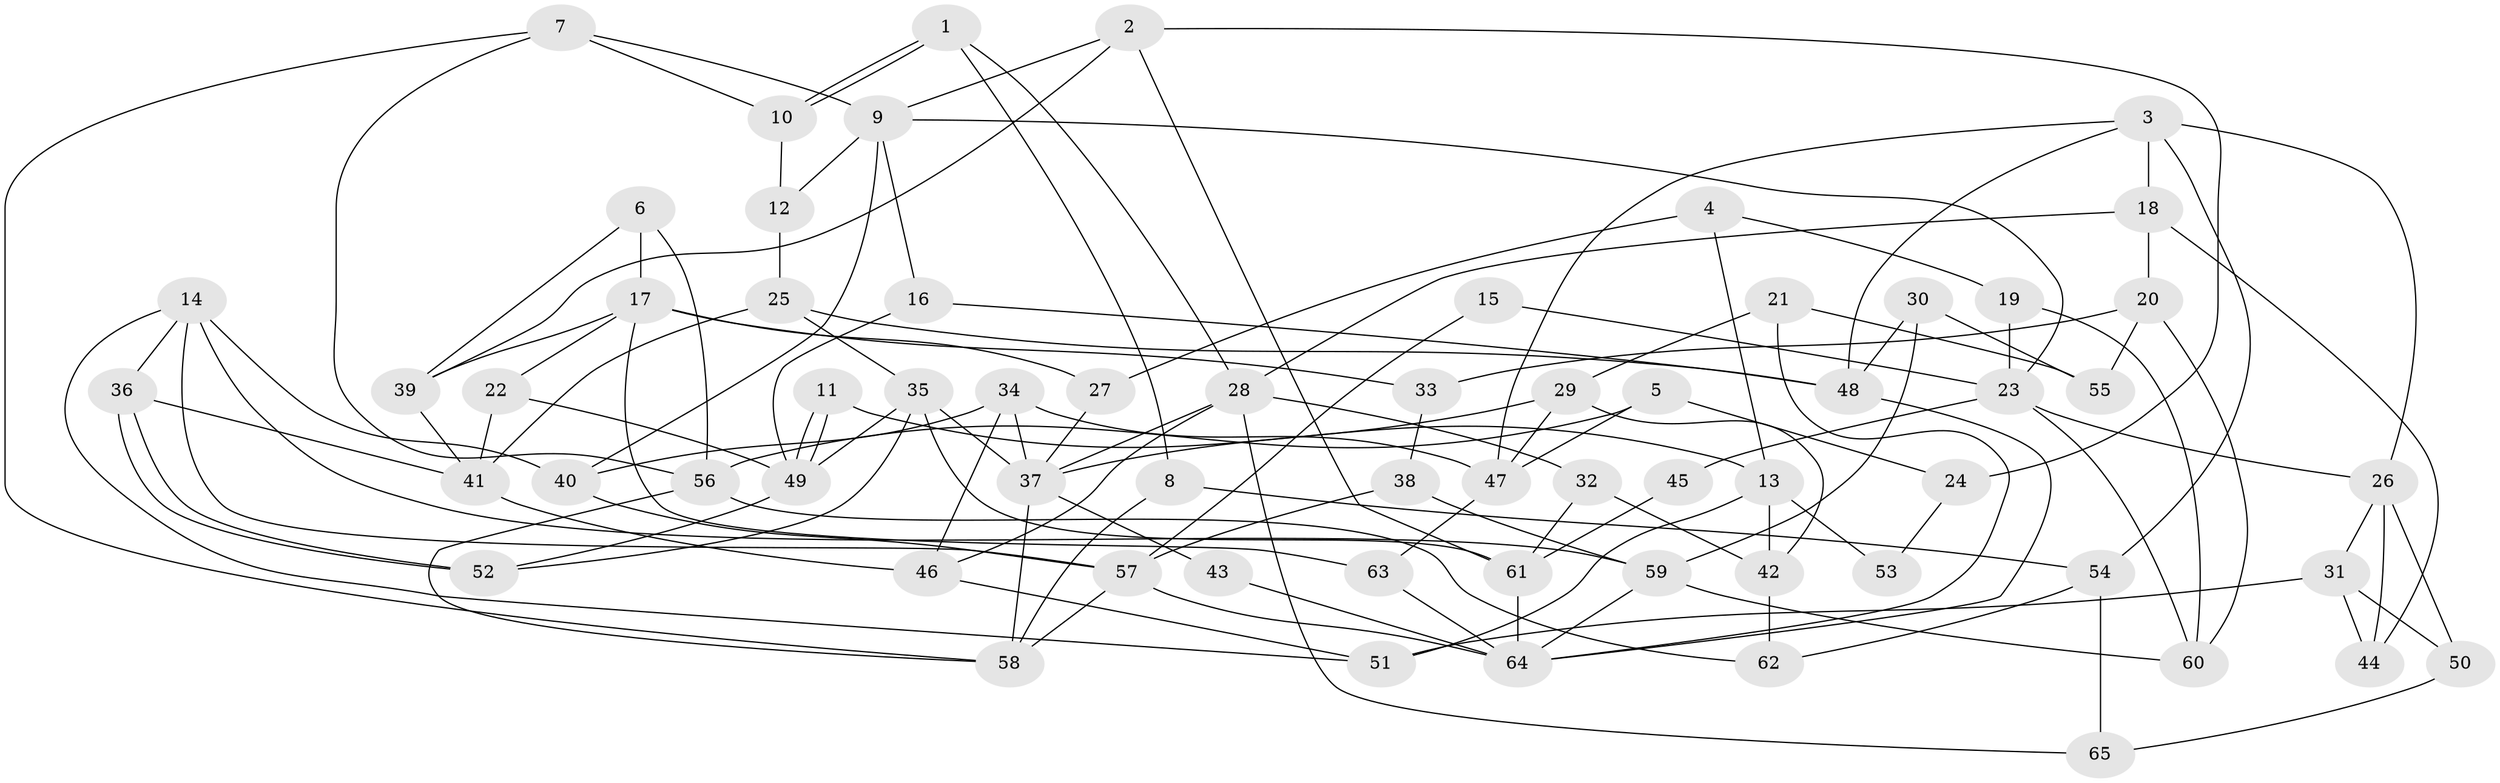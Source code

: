 // Generated by graph-tools (version 1.1) at 2025/26/03/09/25 03:26:12]
// undirected, 65 vertices, 130 edges
graph export_dot {
graph [start="1"]
  node [color=gray90,style=filled];
  1;
  2;
  3;
  4;
  5;
  6;
  7;
  8;
  9;
  10;
  11;
  12;
  13;
  14;
  15;
  16;
  17;
  18;
  19;
  20;
  21;
  22;
  23;
  24;
  25;
  26;
  27;
  28;
  29;
  30;
  31;
  32;
  33;
  34;
  35;
  36;
  37;
  38;
  39;
  40;
  41;
  42;
  43;
  44;
  45;
  46;
  47;
  48;
  49;
  50;
  51;
  52;
  53;
  54;
  55;
  56;
  57;
  58;
  59;
  60;
  61;
  62;
  63;
  64;
  65;
  1 -- 10;
  1 -- 10;
  1 -- 8;
  1 -- 28;
  2 -- 61;
  2 -- 9;
  2 -- 24;
  2 -- 39;
  3 -- 18;
  3 -- 54;
  3 -- 26;
  3 -- 47;
  3 -- 48;
  4 -- 27;
  4 -- 13;
  4 -- 19;
  5 -- 56;
  5 -- 47;
  5 -- 24;
  6 -- 39;
  6 -- 56;
  6 -- 17;
  7 -- 58;
  7 -- 10;
  7 -- 9;
  7 -- 56;
  8 -- 58;
  8 -- 54;
  9 -- 16;
  9 -- 12;
  9 -- 23;
  9 -- 40;
  10 -- 12;
  11 -- 13;
  11 -- 49;
  11 -- 49;
  12 -- 25;
  13 -- 42;
  13 -- 51;
  13 -- 53;
  14 -- 36;
  14 -- 40;
  14 -- 51;
  14 -- 57;
  14 -- 59;
  15 -- 57;
  15 -- 23;
  16 -- 48;
  16 -- 49;
  17 -- 22;
  17 -- 27;
  17 -- 33;
  17 -- 39;
  17 -- 63;
  18 -- 20;
  18 -- 44;
  18 -- 28;
  19 -- 60;
  19 -- 23;
  20 -- 55;
  20 -- 60;
  20 -- 33;
  21 -- 29;
  21 -- 64;
  21 -- 55;
  22 -- 49;
  22 -- 41;
  23 -- 26;
  23 -- 45;
  23 -- 60;
  24 -- 53;
  25 -- 48;
  25 -- 35;
  25 -- 41;
  26 -- 31;
  26 -- 44;
  26 -- 50;
  27 -- 37;
  28 -- 32;
  28 -- 37;
  28 -- 46;
  28 -- 65;
  29 -- 47;
  29 -- 37;
  29 -- 42;
  30 -- 59;
  30 -- 48;
  30 -- 55;
  31 -- 51;
  31 -- 44;
  31 -- 50;
  32 -- 61;
  32 -- 42;
  33 -- 38;
  34 -- 47;
  34 -- 46;
  34 -- 37;
  34 -- 40;
  35 -- 49;
  35 -- 37;
  35 -- 52;
  35 -- 61;
  36 -- 41;
  36 -- 52;
  36 -- 52;
  37 -- 43;
  37 -- 58;
  38 -- 57;
  38 -- 59;
  39 -- 41;
  40 -- 57;
  41 -- 46;
  42 -- 62;
  43 -- 64;
  45 -- 61;
  46 -- 51;
  47 -- 63;
  48 -- 64;
  49 -- 52;
  50 -- 65;
  54 -- 62;
  54 -- 65;
  56 -- 58;
  56 -- 62;
  57 -- 58;
  57 -- 64;
  59 -- 60;
  59 -- 64;
  61 -- 64;
  63 -- 64;
}
